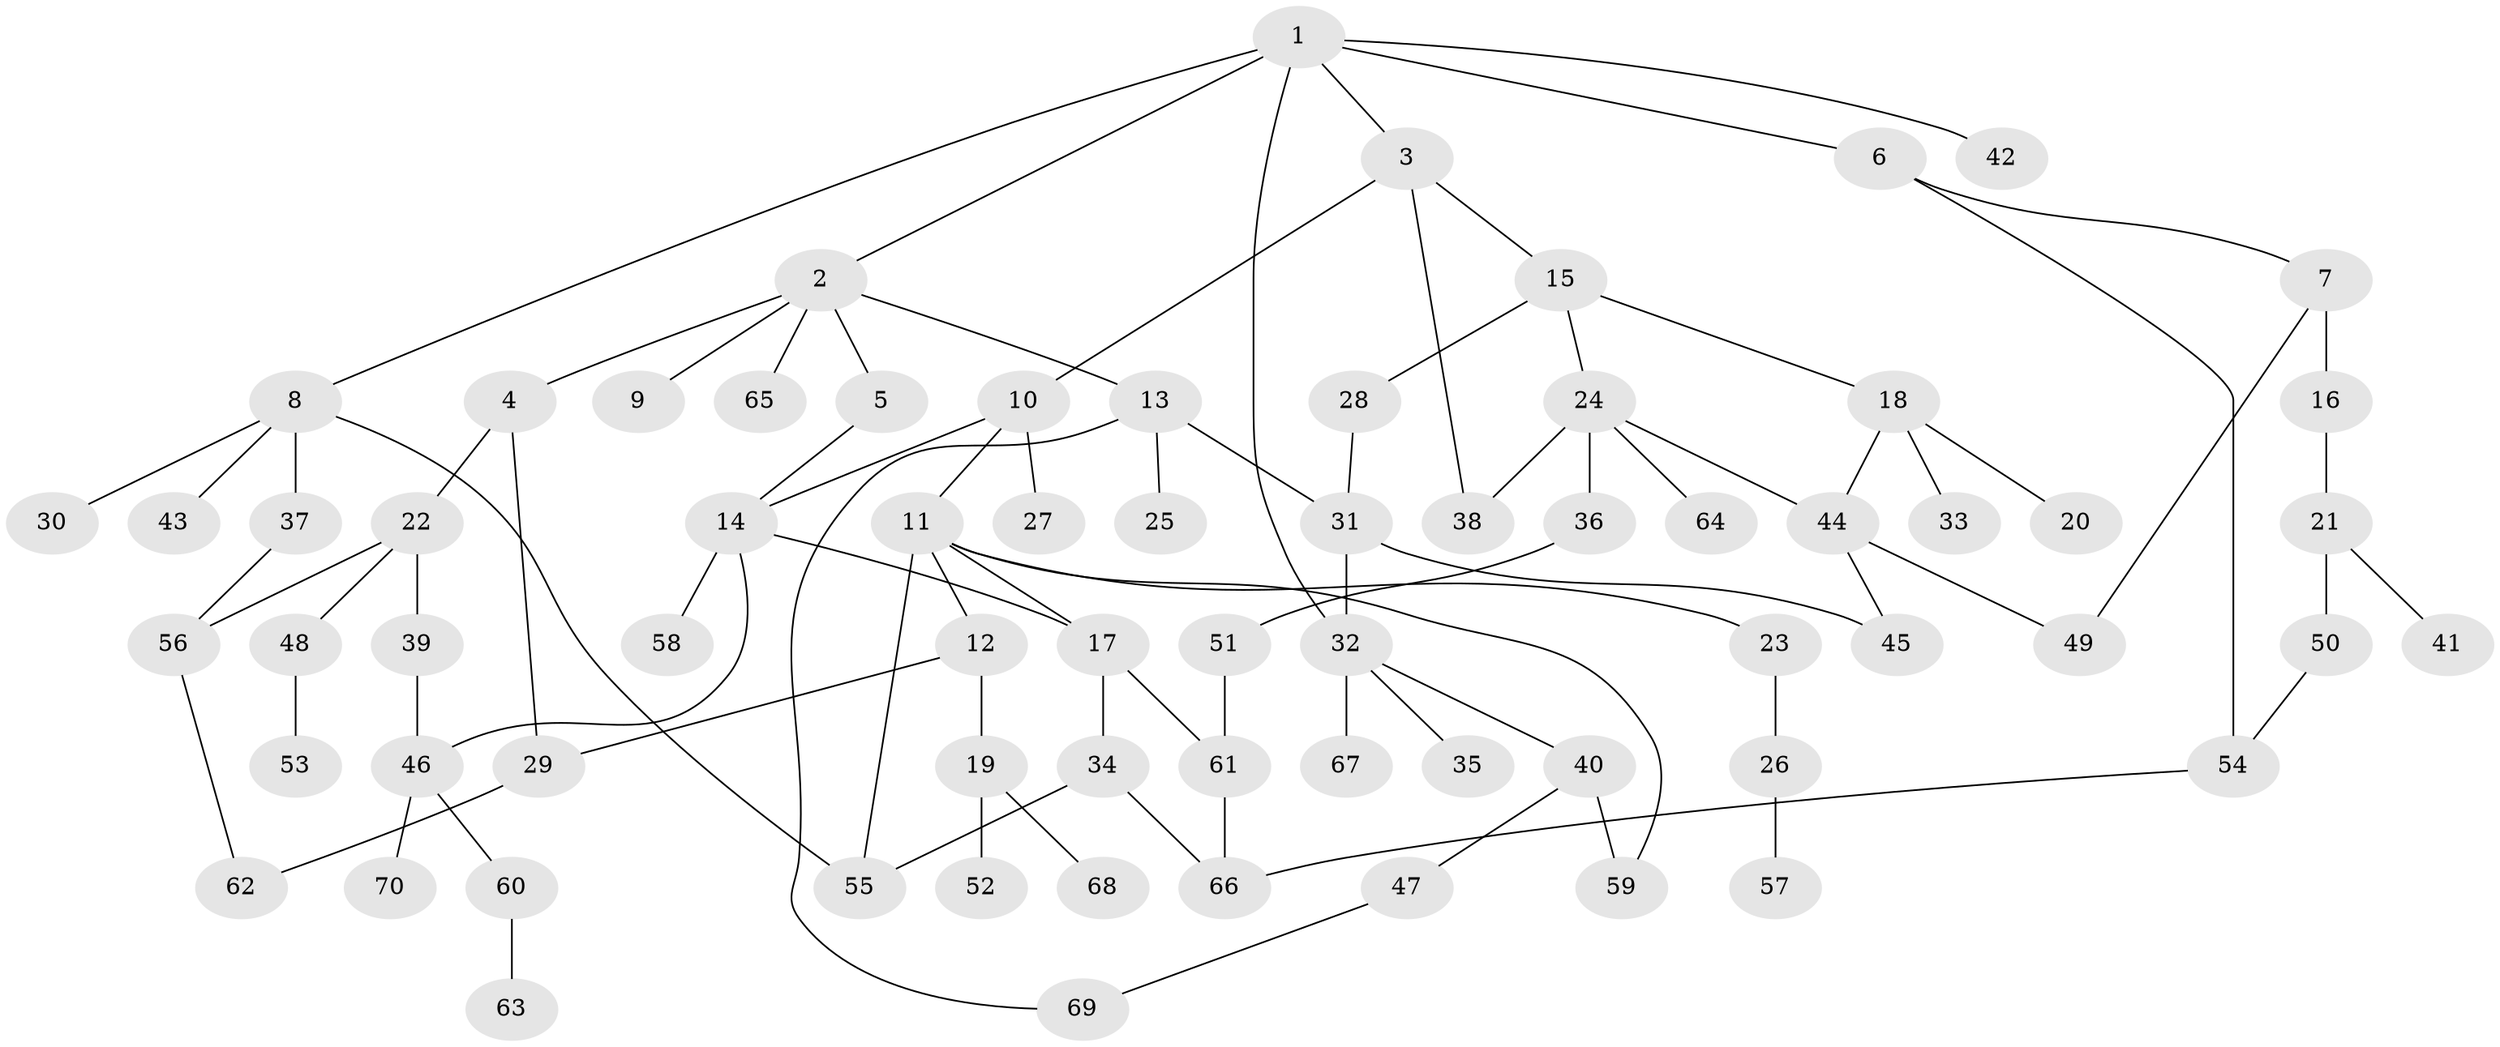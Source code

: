 // coarse degree distribution, {5: 0.08571428571428572, 3: 0.2571428571428571, 4: 0.22857142857142856, 6: 0.02857142857142857, 2: 0.22857142857142856, 1: 0.17142857142857143}
// Generated by graph-tools (version 1.1) at 2025/49/03/04/25 22:49:01]
// undirected, 70 vertices, 89 edges
graph export_dot {
  node [color=gray90,style=filled];
  1;
  2;
  3;
  4;
  5;
  6;
  7;
  8;
  9;
  10;
  11;
  12;
  13;
  14;
  15;
  16;
  17;
  18;
  19;
  20;
  21;
  22;
  23;
  24;
  25;
  26;
  27;
  28;
  29;
  30;
  31;
  32;
  33;
  34;
  35;
  36;
  37;
  38;
  39;
  40;
  41;
  42;
  43;
  44;
  45;
  46;
  47;
  48;
  49;
  50;
  51;
  52;
  53;
  54;
  55;
  56;
  57;
  58;
  59;
  60;
  61;
  62;
  63;
  64;
  65;
  66;
  67;
  68;
  69;
  70;
  1 -- 2;
  1 -- 3;
  1 -- 6;
  1 -- 8;
  1 -- 42;
  1 -- 32;
  2 -- 4;
  2 -- 5;
  2 -- 9;
  2 -- 13;
  2 -- 65;
  3 -- 10;
  3 -- 15;
  3 -- 38;
  4 -- 22;
  4 -- 29;
  5 -- 14;
  6 -- 7;
  6 -- 54;
  7 -- 16;
  7 -- 49;
  8 -- 30;
  8 -- 37;
  8 -- 43;
  8 -- 55;
  10 -- 11;
  10 -- 14;
  10 -- 27;
  11 -- 12;
  11 -- 23;
  11 -- 55;
  11 -- 59;
  11 -- 17;
  12 -- 19;
  12 -- 29;
  13 -- 25;
  13 -- 31;
  13 -- 69;
  14 -- 17;
  14 -- 46;
  14 -- 58;
  15 -- 18;
  15 -- 24;
  15 -- 28;
  16 -- 21;
  17 -- 34;
  17 -- 61;
  18 -- 20;
  18 -- 33;
  18 -- 44;
  19 -- 52;
  19 -- 68;
  21 -- 41;
  21 -- 50;
  22 -- 39;
  22 -- 48;
  22 -- 56;
  23 -- 26;
  24 -- 36;
  24 -- 64;
  24 -- 38;
  24 -- 44;
  26 -- 57;
  28 -- 31;
  29 -- 62;
  31 -- 32;
  31 -- 45;
  32 -- 35;
  32 -- 40;
  32 -- 67;
  34 -- 55;
  34 -- 66;
  36 -- 51;
  37 -- 56;
  39 -- 46;
  40 -- 47;
  40 -- 59;
  44 -- 45;
  44 -- 49;
  46 -- 60;
  46 -- 70;
  47 -- 69;
  48 -- 53;
  50 -- 54;
  51 -- 61;
  54 -- 66;
  56 -- 62;
  60 -- 63;
  61 -- 66;
}
